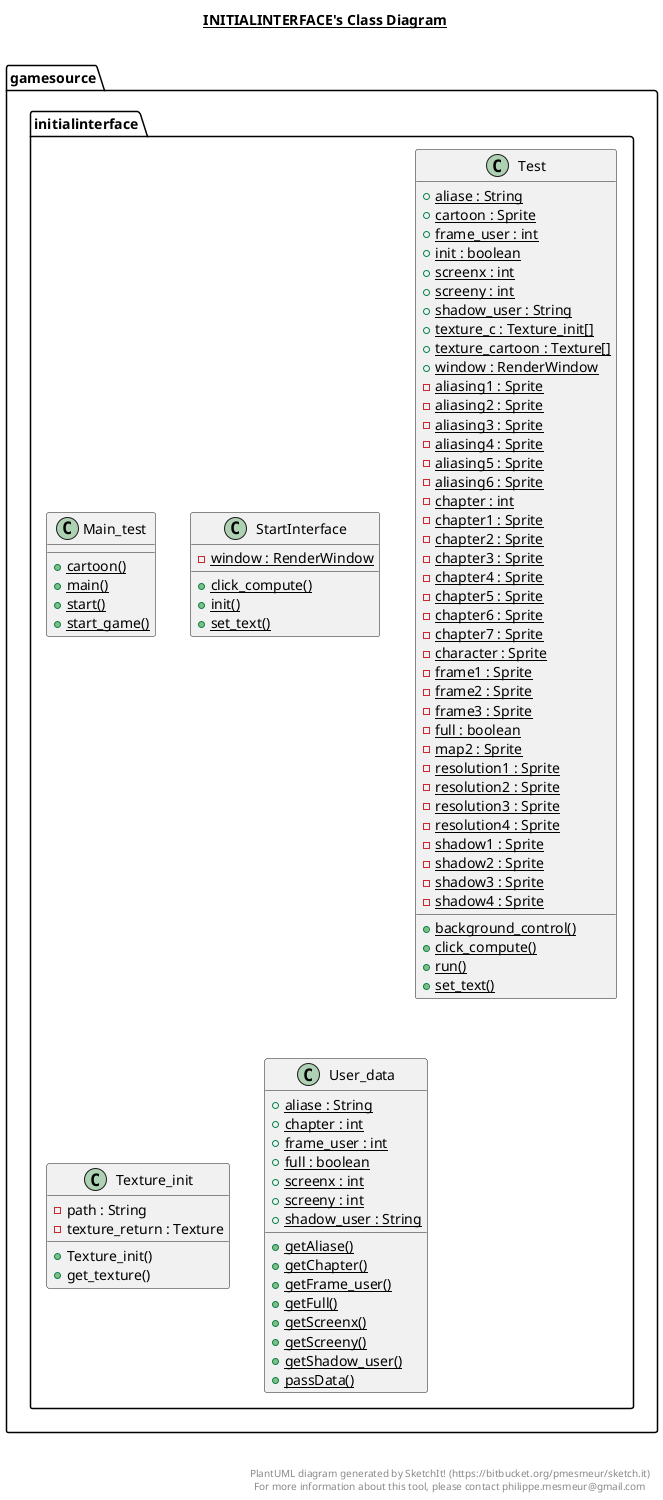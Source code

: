 @startuml

title __INITIALINTERFACE's Class Diagram__\n

  namespace gamesource {
    namespace initialinterface {
      class gamesource.initialinterface.Main_test {
          {static} + cartoon()
          {static} + main()
          {static} + start()
          {static} + start_game()
      }
    }
  }
  

  namespace gamesource {
    namespace initialinterface {
      class gamesource.initialinterface.StartInterface {
          {static} - window : RenderWindow
          {static} + click_compute()
          {static} + init()
          {static} + set_text()
      }
    }
  }
  

  namespace gamesource {
    namespace initialinterface {
      class gamesource.initialinterface.Test {
          {static} + aliase : String
          {static} + cartoon : Sprite
          {static} + frame_user : int
          {static} + init : boolean
          {static} + screenx : int
          {static} + screeny : int
          {static} + shadow_user : String
          {static} + texture_c : Texture_init[]
          {static} + texture_cartoon : Texture[]
          {static} + window : RenderWindow
          {static} - aliasing1 : Sprite
          {static} - aliasing2 : Sprite
          {static} - aliasing3 : Sprite
          {static} - aliasing4 : Sprite
          {static} - aliasing5 : Sprite
          {static} - aliasing6 : Sprite
          {static} - chapter : int
          {static} - chapter1 : Sprite
          {static} - chapter2 : Sprite
          {static} - chapter3 : Sprite
          {static} - chapter4 : Sprite
          {static} - chapter5 : Sprite
          {static} - chapter6 : Sprite
          {static} - chapter7 : Sprite
          {static} - character : Sprite
          {static} - frame1 : Sprite
          {static} - frame2 : Sprite
          {static} - frame3 : Sprite
          {static} - full : boolean
          {static} - map2 : Sprite
          {static} - resolution1 : Sprite
          {static} - resolution2 : Sprite
          {static} - resolution3 : Sprite
          {static} - resolution4 : Sprite
          {static} - shadow1 : Sprite
          {static} - shadow2 : Sprite
          {static} - shadow3 : Sprite
          {static} - shadow4 : Sprite
          {static} + background_control()
          {static} + click_compute()
          {static} + run()
          {static} + set_text()
      }
    }
  }
  

  namespace gamesource {
    namespace initialinterface {
      class gamesource.initialinterface.Texture_init {
          - path : String
          - texture_return : Texture
          + Texture_init()
          + get_texture()
      }
    }
  }
  

  namespace gamesource {
    namespace initialinterface {
      class gamesource.initialinterface.User_data {
          {static} + aliase : String
          {static} + chapter : int
          {static} + frame_user : int
          {static} + full : boolean
          {static} + screenx : int
          {static} + screeny : int
          {static} + shadow_user : String
          {static} + getAliase()
          {static} + getChapter()
          {static} + getFrame_user()
          {static} + getFull()
          {static} + getScreenx()
          {static} + getScreeny()
          {static} + getShadow_user()
          {static} + passData()
      }
    }
  }
  



right footer


PlantUML diagram generated by SketchIt! (https://bitbucket.org/pmesmeur/sketch.it)
For more information about this tool, please contact philippe.mesmeur@gmail.com
endfooter

@enduml
